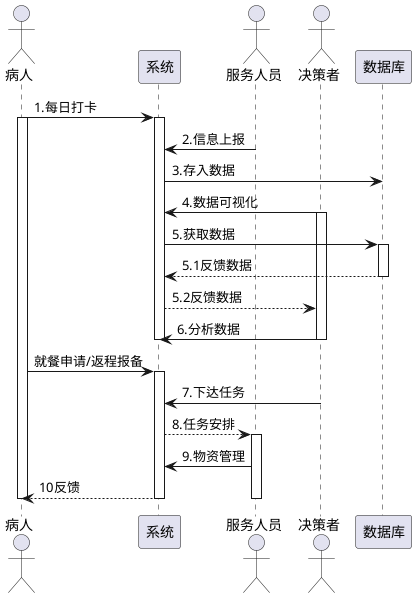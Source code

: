@startuml
actor 病人
病人->系统:1.每日打卡
activate 病人
activate 系统
actor 服务人员
actor 决策者
系统<-服务人员:2.信息上报
系统->数据库:3.存入数据
决策者->系统:4.数据可视化
activate 决策者
系统->数据库:5.获取数据
activate 数据库
数据库-->系统:5.1反馈数据
deactivate 数据库
系统-->决策者:5.2反馈数据
决策者->系统:6.分析数据
deactivate 决策者
deactivate 系统
病人->系统:就餐申请/返程报备
activate 系统
决策者->系统:7.下达任务
系统-->服务人员:8.任务安排
activate 服务人员
服务人员->系统:9.物资管理
系统-->病人:10反馈
deactivate 系统
deactivate 服务人员
deactivate 病人

@enduml